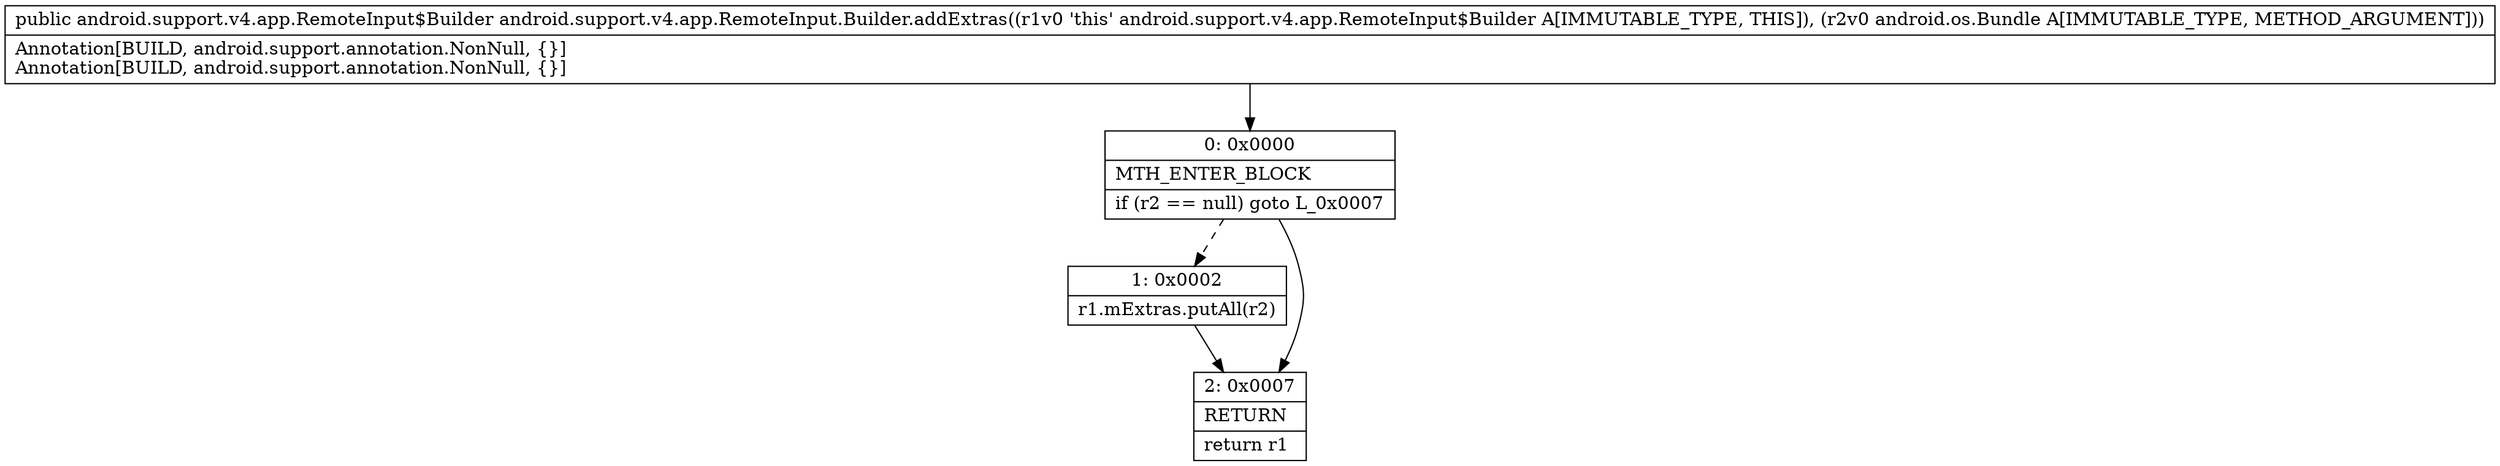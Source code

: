 digraph "CFG forandroid.support.v4.app.RemoteInput.Builder.addExtras(Landroid\/os\/Bundle;)Landroid\/support\/v4\/app\/RemoteInput$Builder;" {
Node_0 [shape=record,label="{0\:\ 0x0000|MTH_ENTER_BLOCK\l|if (r2 == null) goto L_0x0007\l}"];
Node_1 [shape=record,label="{1\:\ 0x0002|r1.mExtras.putAll(r2)\l}"];
Node_2 [shape=record,label="{2\:\ 0x0007|RETURN\l|return r1\l}"];
MethodNode[shape=record,label="{public android.support.v4.app.RemoteInput$Builder android.support.v4.app.RemoteInput.Builder.addExtras((r1v0 'this' android.support.v4.app.RemoteInput$Builder A[IMMUTABLE_TYPE, THIS]), (r2v0 android.os.Bundle A[IMMUTABLE_TYPE, METHOD_ARGUMENT]))  | Annotation[BUILD, android.support.annotation.NonNull, \{\}]\lAnnotation[BUILD, android.support.annotation.NonNull, \{\}]\l}"];
MethodNode -> Node_0;
Node_0 -> Node_1[style=dashed];
Node_0 -> Node_2;
Node_1 -> Node_2;
}

